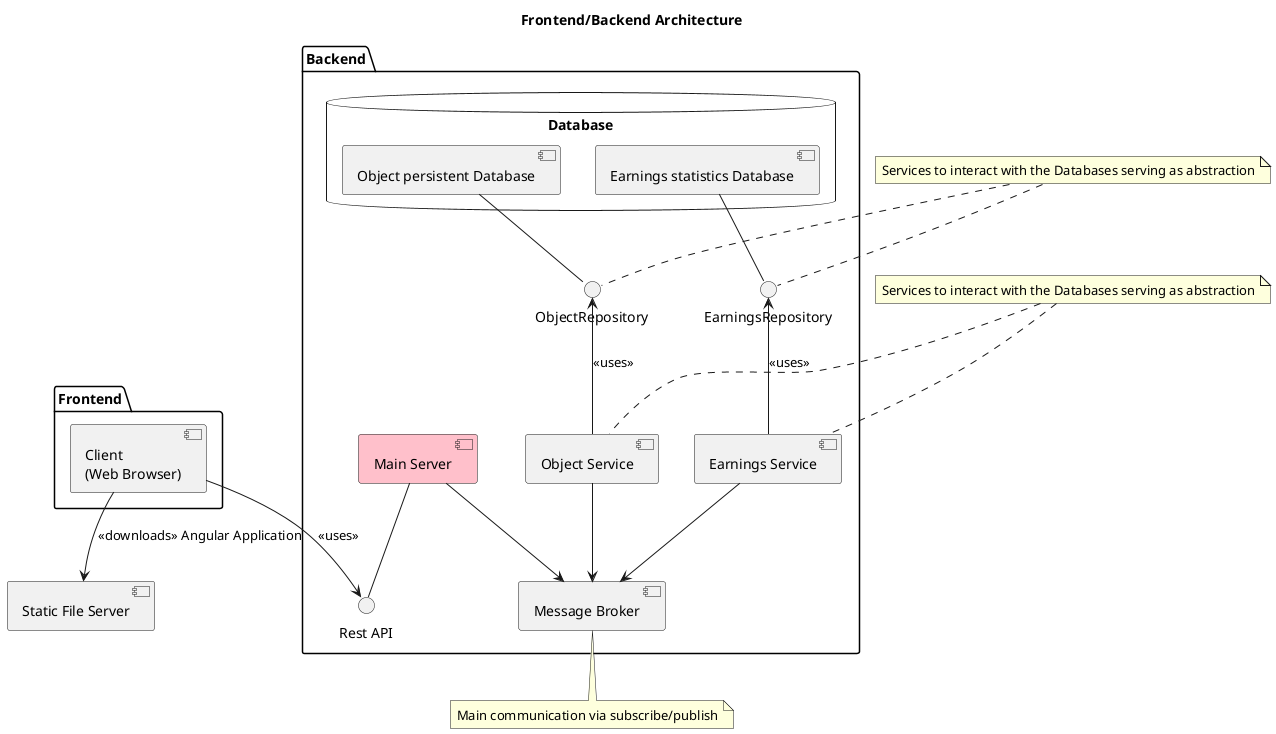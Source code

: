 @startuml
'https://plantuml.com/component-diagram

title Frontend/Backend Architecture

'=================== FRONTEND ===================
package "Frontend" {
    [Client\n(Web Browser)] as Client
}

'=================== BACKEND ===================
package "Backend" {

    [Main Server] as Server #Pink
    [Object Service] as ObjectService
    [Earnings Service] as EarningsService
    [Message Broker] as Broker

    () "Rest API" as API
    API -u- Server

    Server --> Broker
    ObjectService --> Broker
    EarningsService --> Broker

    database "Database" {
        [Object persistent Database] as ObjectDB
        [Earnings statistics Database] as EarningsDB
    }

    () ObjectRepository as ObjectRepo
    () EarningsRepository as EarningsRepo

    ObjectService -up-> ObjectRepo : <<uses>>
    EarningsService -up-> EarningsRepo : <<uses>>
    ObjectRepo -u- ObjectDB
    EarningsRepo -u- EarningsDB

}

'=================== CONNECTIONS ===================

[Static File Server] as WebServer
Client --> WebServer : <<downloads>> Angular Application
Client --> API : <<uses>>

'=================== Comments ===================

note bottom of Broker: Main communication via subscribe/publish
note as ServiceNote
  Services to interact with the Databases serving as abstraction
end note
ServiceNote .. ObjectService
ServiceNote .. EarningsService
note as ObjectRepoNote
  Services to interact with the Databases serving as abstraction
end note
ObjectRepoNote .. ObjectRepo
ObjectRepoNote .. EarningsRepo

@enduml